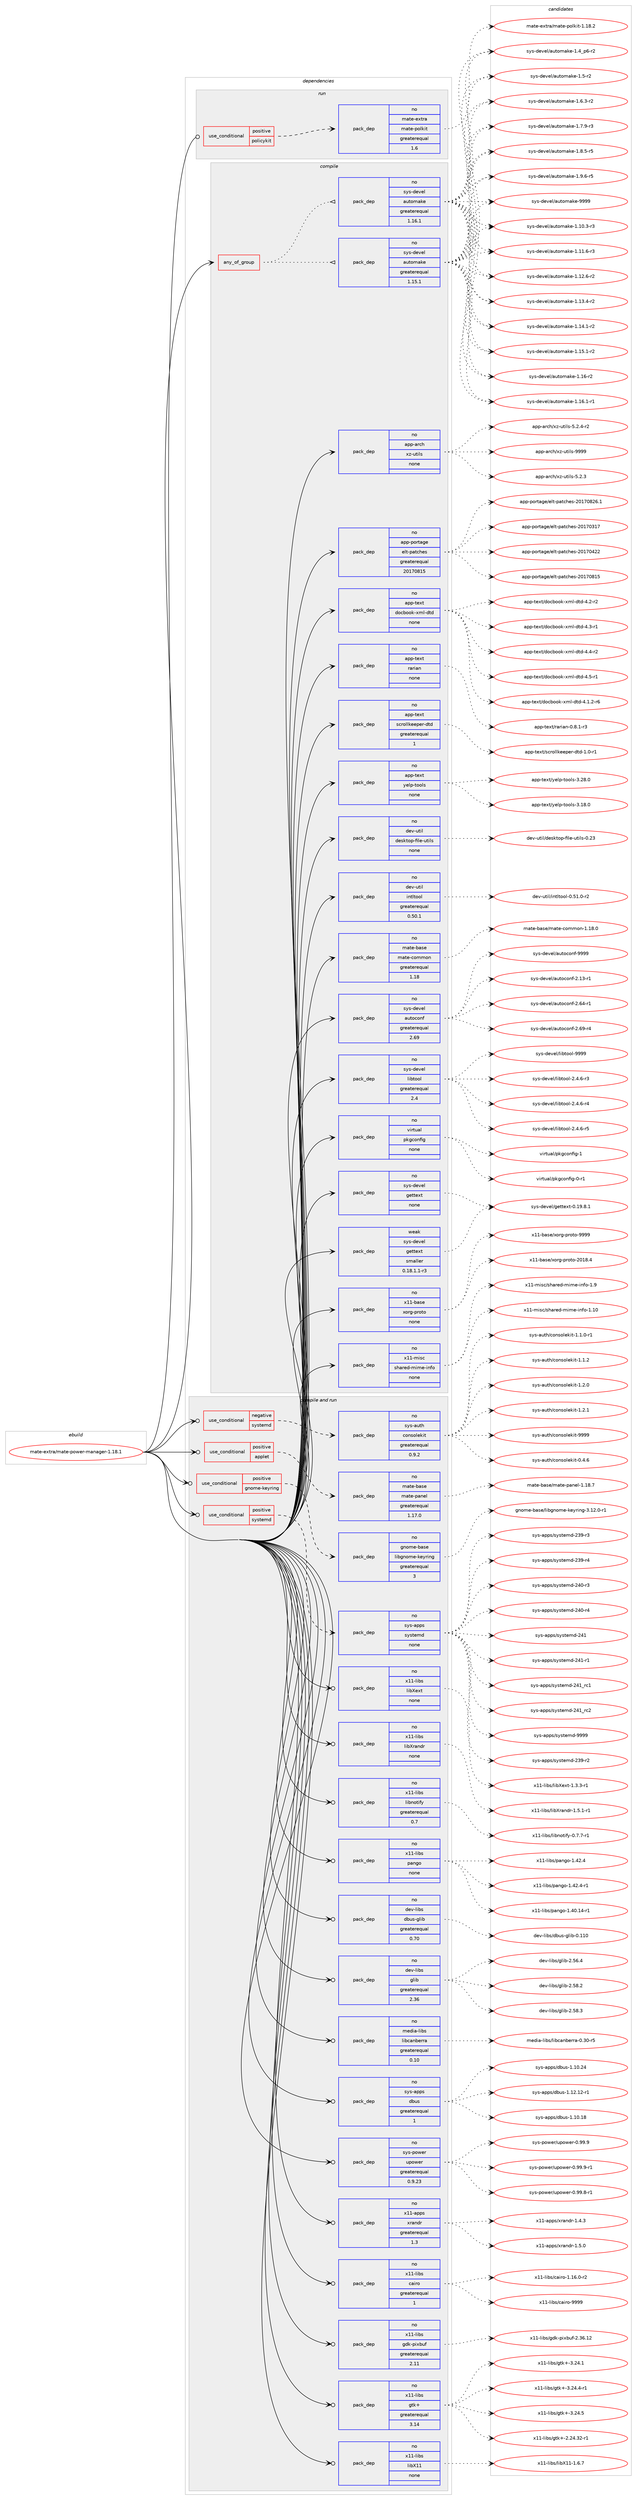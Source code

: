 digraph prolog {

# *************
# Graph options
# *************

newrank=true;
concentrate=true;
compound=true;
graph [rankdir=LR,fontname=Helvetica,fontsize=10,ranksep=1.5];#, ranksep=2.5, nodesep=0.2];
edge  [arrowhead=vee];
node  [fontname=Helvetica,fontsize=10];

# **********
# The ebuild
# **********

subgraph cluster_leftcol {
color=gray;
rank=same;
label=<<i>ebuild</i>>;
id [label="mate-extra/mate-power-manager-1.18.1", color=red, width=4, href="../mate-extra/mate-power-manager-1.18.1.svg"];
}

# ****************
# The dependencies
# ****************

subgraph cluster_midcol {
color=gray;
label=<<i>dependencies</i>>;
subgraph cluster_compile {
fillcolor="#eeeeee";
style=filled;
label=<<i>compile</i>>;
subgraph any24513 {
dependency1598413 [label=<<TABLE BORDER="0" CELLBORDER="1" CELLSPACING="0" CELLPADDING="4"><TR><TD CELLPADDING="10">any_of_group</TD></TR></TABLE>>, shape=none, color=red];subgraph pack1141757 {
dependency1598414 [label=<<TABLE BORDER="0" CELLBORDER="1" CELLSPACING="0" CELLPADDING="4" WIDTH="220"><TR><TD ROWSPAN="6" CELLPADDING="30">pack_dep</TD></TR><TR><TD WIDTH="110">no</TD></TR><TR><TD>sys-devel</TD></TR><TR><TD>automake</TD></TR><TR><TD>greaterequal</TD></TR><TR><TD>1.16.1</TD></TR></TABLE>>, shape=none, color=blue];
}
dependency1598413:e -> dependency1598414:w [weight=20,style="dotted",arrowhead="oinv"];
subgraph pack1141758 {
dependency1598415 [label=<<TABLE BORDER="0" CELLBORDER="1" CELLSPACING="0" CELLPADDING="4" WIDTH="220"><TR><TD ROWSPAN="6" CELLPADDING="30">pack_dep</TD></TR><TR><TD WIDTH="110">no</TD></TR><TR><TD>sys-devel</TD></TR><TR><TD>automake</TD></TR><TR><TD>greaterequal</TD></TR><TR><TD>1.15.1</TD></TR></TABLE>>, shape=none, color=blue];
}
dependency1598413:e -> dependency1598415:w [weight=20,style="dotted",arrowhead="oinv"];
}
id:e -> dependency1598413:w [weight=20,style="solid",arrowhead="vee"];
subgraph pack1141759 {
dependency1598416 [label=<<TABLE BORDER="0" CELLBORDER="1" CELLSPACING="0" CELLPADDING="4" WIDTH="220"><TR><TD ROWSPAN="6" CELLPADDING="30">pack_dep</TD></TR><TR><TD WIDTH="110">no</TD></TR><TR><TD>app-arch</TD></TR><TR><TD>xz-utils</TD></TR><TR><TD>none</TD></TR><TR><TD></TD></TR></TABLE>>, shape=none, color=blue];
}
id:e -> dependency1598416:w [weight=20,style="solid",arrowhead="vee"];
subgraph pack1141760 {
dependency1598417 [label=<<TABLE BORDER="0" CELLBORDER="1" CELLSPACING="0" CELLPADDING="4" WIDTH="220"><TR><TD ROWSPAN="6" CELLPADDING="30">pack_dep</TD></TR><TR><TD WIDTH="110">no</TD></TR><TR><TD>app-portage</TD></TR><TR><TD>elt-patches</TD></TR><TR><TD>greaterequal</TD></TR><TR><TD>20170815</TD></TR></TABLE>>, shape=none, color=blue];
}
id:e -> dependency1598417:w [weight=20,style="solid",arrowhead="vee"];
subgraph pack1141761 {
dependency1598418 [label=<<TABLE BORDER="0" CELLBORDER="1" CELLSPACING="0" CELLPADDING="4" WIDTH="220"><TR><TD ROWSPAN="6" CELLPADDING="30">pack_dep</TD></TR><TR><TD WIDTH="110">no</TD></TR><TR><TD>app-text</TD></TR><TR><TD>docbook-xml-dtd</TD></TR><TR><TD>none</TD></TR><TR><TD></TD></TR></TABLE>>, shape=none, color=blue];
}
id:e -> dependency1598418:w [weight=20,style="solid",arrowhead="vee"];
subgraph pack1141762 {
dependency1598419 [label=<<TABLE BORDER="0" CELLBORDER="1" CELLSPACING="0" CELLPADDING="4" WIDTH="220"><TR><TD ROWSPAN="6" CELLPADDING="30">pack_dep</TD></TR><TR><TD WIDTH="110">no</TD></TR><TR><TD>app-text</TD></TR><TR><TD>rarian</TD></TR><TR><TD>none</TD></TR><TR><TD></TD></TR></TABLE>>, shape=none, color=blue];
}
id:e -> dependency1598419:w [weight=20,style="solid",arrowhead="vee"];
subgraph pack1141763 {
dependency1598420 [label=<<TABLE BORDER="0" CELLBORDER="1" CELLSPACING="0" CELLPADDING="4" WIDTH="220"><TR><TD ROWSPAN="6" CELLPADDING="30">pack_dep</TD></TR><TR><TD WIDTH="110">no</TD></TR><TR><TD>app-text</TD></TR><TR><TD>scrollkeeper-dtd</TD></TR><TR><TD>greaterequal</TD></TR><TR><TD>1</TD></TR></TABLE>>, shape=none, color=blue];
}
id:e -> dependency1598420:w [weight=20,style="solid",arrowhead="vee"];
subgraph pack1141764 {
dependency1598421 [label=<<TABLE BORDER="0" CELLBORDER="1" CELLSPACING="0" CELLPADDING="4" WIDTH="220"><TR><TD ROWSPAN="6" CELLPADDING="30">pack_dep</TD></TR><TR><TD WIDTH="110">no</TD></TR><TR><TD>app-text</TD></TR><TR><TD>yelp-tools</TD></TR><TR><TD>none</TD></TR><TR><TD></TD></TR></TABLE>>, shape=none, color=blue];
}
id:e -> dependency1598421:w [weight=20,style="solid",arrowhead="vee"];
subgraph pack1141765 {
dependency1598422 [label=<<TABLE BORDER="0" CELLBORDER="1" CELLSPACING="0" CELLPADDING="4" WIDTH="220"><TR><TD ROWSPAN="6" CELLPADDING="30">pack_dep</TD></TR><TR><TD WIDTH="110">no</TD></TR><TR><TD>dev-util</TD></TR><TR><TD>desktop-file-utils</TD></TR><TR><TD>none</TD></TR><TR><TD></TD></TR></TABLE>>, shape=none, color=blue];
}
id:e -> dependency1598422:w [weight=20,style="solid",arrowhead="vee"];
subgraph pack1141766 {
dependency1598423 [label=<<TABLE BORDER="0" CELLBORDER="1" CELLSPACING="0" CELLPADDING="4" WIDTH="220"><TR><TD ROWSPAN="6" CELLPADDING="30">pack_dep</TD></TR><TR><TD WIDTH="110">no</TD></TR><TR><TD>dev-util</TD></TR><TR><TD>intltool</TD></TR><TR><TD>greaterequal</TD></TR><TR><TD>0.50.1</TD></TR></TABLE>>, shape=none, color=blue];
}
id:e -> dependency1598423:w [weight=20,style="solid",arrowhead="vee"];
subgraph pack1141767 {
dependency1598424 [label=<<TABLE BORDER="0" CELLBORDER="1" CELLSPACING="0" CELLPADDING="4" WIDTH="220"><TR><TD ROWSPAN="6" CELLPADDING="30">pack_dep</TD></TR><TR><TD WIDTH="110">no</TD></TR><TR><TD>mate-base</TD></TR><TR><TD>mate-common</TD></TR><TR><TD>greaterequal</TD></TR><TR><TD>1.18</TD></TR></TABLE>>, shape=none, color=blue];
}
id:e -> dependency1598424:w [weight=20,style="solid",arrowhead="vee"];
subgraph pack1141768 {
dependency1598425 [label=<<TABLE BORDER="0" CELLBORDER="1" CELLSPACING="0" CELLPADDING="4" WIDTH="220"><TR><TD ROWSPAN="6" CELLPADDING="30">pack_dep</TD></TR><TR><TD WIDTH="110">no</TD></TR><TR><TD>sys-devel</TD></TR><TR><TD>autoconf</TD></TR><TR><TD>greaterequal</TD></TR><TR><TD>2.69</TD></TR></TABLE>>, shape=none, color=blue];
}
id:e -> dependency1598425:w [weight=20,style="solid",arrowhead="vee"];
subgraph pack1141769 {
dependency1598426 [label=<<TABLE BORDER="0" CELLBORDER="1" CELLSPACING="0" CELLPADDING="4" WIDTH="220"><TR><TD ROWSPAN="6" CELLPADDING="30">pack_dep</TD></TR><TR><TD WIDTH="110">no</TD></TR><TR><TD>sys-devel</TD></TR><TR><TD>gettext</TD></TR><TR><TD>none</TD></TR><TR><TD></TD></TR></TABLE>>, shape=none, color=blue];
}
id:e -> dependency1598426:w [weight=20,style="solid",arrowhead="vee"];
subgraph pack1141770 {
dependency1598427 [label=<<TABLE BORDER="0" CELLBORDER="1" CELLSPACING="0" CELLPADDING="4" WIDTH="220"><TR><TD ROWSPAN="6" CELLPADDING="30">pack_dep</TD></TR><TR><TD WIDTH="110">no</TD></TR><TR><TD>sys-devel</TD></TR><TR><TD>libtool</TD></TR><TR><TD>greaterequal</TD></TR><TR><TD>2.4</TD></TR></TABLE>>, shape=none, color=blue];
}
id:e -> dependency1598427:w [weight=20,style="solid",arrowhead="vee"];
subgraph pack1141771 {
dependency1598428 [label=<<TABLE BORDER="0" CELLBORDER="1" CELLSPACING="0" CELLPADDING="4" WIDTH="220"><TR><TD ROWSPAN="6" CELLPADDING="30">pack_dep</TD></TR><TR><TD WIDTH="110">no</TD></TR><TR><TD>virtual</TD></TR><TR><TD>pkgconfig</TD></TR><TR><TD>none</TD></TR><TR><TD></TD></TR></TABLE>>, shape=none, color=blue];
}
id:e -> dependency1598428:w [weight=20,style="solid",arrowhead="vee"];
subgraph pack1141772 {
dependency1598429 [label=<<TABLE BORDER="0" CELLBORDER="1" CELLSPACING="0" CELLPADDING="4" WIDTH="220"><TR><TD ROWSPAN="6" CELLPADDING="30">pack_dep</TD></TR><TR><TD WIDTH="110">no</TD></TR><TR><TD>x11-base</TD></TR><TR><TD>xorg-proto</TD></TR><TR><TD>none</TD></TR><TR><TD></TD></TR></TABLE>>, shape=none, color=blue];
}
id:e -> dependency1598429:w [weight=20,style="solid",arrowhead="vee"];
subgraph pack1141773 {
dependency1598430 [label=<<TABLE BORDER="0" CELLBORDER="1" CELLSPACING="0" CELLPADDING="4" WIDTH="220"><TR><TD ROWSPAN="6" CELLPADDING="30">pack_dep</TD></TR><TR><TD WIDTH="110">no</TD></TR><TR><TD>x11-misc</TD></TR><TR><TD>shared-mime-info</TD></TR><TR><TD>none</TD></TR><TR><TD></TD></TR></TABLE>>, shape=none, color=blue];
}
id:e -> dependency1598430:w [weight=20,style="solid",arrowhead="vee"];
subgraph pack1141774 {
dependency1598431 [label=<<TABLE BORDER="0" CELLBORDER="1" CELLSPACING="0" CELLPADDING="4" WIDTH="220"><TR><TD ROWSPAN="6" CELLPADDING="30">pack_dep</TD></TR><TR><TD WIDTH="110">weak</TD></TR><TR><TD>sys-devel</TD></TR><TR><TD>gettext</TD></TR><TR><TD>smaller</TD></TR><TR><TD>0.18.1.1-r3</TD></TR></TABLE>>, shape=none, color=blue];
}
id:e -> dependency1598431:w [weight=20,style="solid",arrowhead="vee"];
}
subgraph cluster_compileandrun {
fillcolor="#eeeeee";
style=filled;
label=<<i>compile and run</i>>;
subgraph cond431497 {
dependency1598432 [label=<<TABLE BORDER="0" CELLBORDER="1" CELLSPACING="0" CELLPADDING="4"><TR><TD ROWSPAN="3" CELLPADDING="10">use_conditional</TD></TR><TR><TD>negative</TD></TR><TR><TD>systemd</TD></TR></TABLE>>, shape=none, color=red];
subgraph pack1141775 {
dependency1598433 [label=<<TABLE BORDER="0" CELLBORDER="1" CELLSPACING="0" CELLPADDING="4" WIDTH="220"><TR><TD ROWSPAN="6" CELLPADDING="30">pack_dep</TD></TR><TR><TD WIDTH="110">no</TD></TR><TR><TD>sys-auth</TD></TR><TR><TD>consolekit</TD></TR><TR><TD>greaterequal</TD></TR><TR><TD>0.9.2</TD></TR></TABLE>>, shape=none, color=blue];
}
dependency1598432:e -> dependency1598433:w [weight=20,style="dashed",arrowhead="vee"];
}
id:e -> dependency1598432:w [weight=20,style="solid",arrowhead="odotvee"];
subgraph cond431498 {
dependency1598434 [label=<<TABLE BORDER="0" CELLBORDER="1" CELLSPACING="0" CELLPADDING="4"><TR><TD ROWSPAN="3" CELLPADDING="10">use_conditional</TD></TR><TR><TD>positive</TD></TR><TR><TD>applet</TD></TR></TABLE>>, shape=none, color=red];
subgraph pack1141776 {
dependency1598435 [label=<<TABLE BORDER="0" CELLBORDER="1" CELLSPACING="0" CELLPADDING="4" WIDTH="220"><TR><TD ROWSPAN="6" CELLPADDING="30">pack_dep</TD></TR><TR><TD WIDTH="110">no</TD></TR><TR><TD>mate-base</TD></TR><TR><TD>mate-panel</TD></TR><TR><TD>greaterequal</TD></TR><TR><TD>1.17.0</TD></TR></TABLE>>, shape=none, color=blue];
}
dependency1598434:e -> dependency1598435:w [weight=20,style="dashed",arrowhead="vee"];
}
id:e -> dependency1598434:w [weight=20,style="solid",arrowhead="odotvee"];
subgraph cond431499 {
dependency1598436 [label=<<TABLE BORDER="0" CELLBORDER="1" CELLSPACING="0" CELLPADDING="4"><TR><TD ROWSPAN="3" CELLPADDING="10">use_conditional</TD></TR><TR><TD>positive</TD></TR><TR><TD>gnome-keyring</TD></TR></TABLE>>, shape=none, color=red];
subgraph pack1141777 {
dependency1598437 [label=<<TABLE BORDER="0" CELLBORDER="1" CELLSPACING="0" CELLPADDING="4" WIDTH="220"><TR><TD ROWSPAN="6" CELLPADDING="30">pack_dep</TD></TR><TR><TD WIDTH="110">no</TD></TR><TR><TD>gnome-base</TD></TR><TR><TD>libgnome-keyring</TD></TR><TR><TD>greaterequal</TD></TR><TR><TD>3</TD></TR></TABLE>>, shape=none, color=blue];
}
dependency1598436:e -> dependency1598437:w [weight=20,style="dashed",arrowhead="vee"];
}
id:e -> dependency1598436:w [weight=20,style="solid",arrowhead="odotvee"];
subgraph cond431500 {
dependency1598438 [label=<<TABLE BORDER="0" CELLBORDER="1" CELLSPACING="0" CELLPADDING="4"><TR><TD ROWSPAN="3" CELLPADDING="10">use_conditional</TD></TR><TR><TD>positive</TD></TR><TR><TD>systemd</TD></TR></TABLE>>, shape=none, color=red];
subgraph pack1141778 {
dependency1598439 [label=<<TABLE BORDER="0" CELLBORDER="1" CELLSPACING="0" CELLPADDING="4" WIDTH="220"><TR><TD ROWSPAN="6" CELLPADDING="30">pack_dep</TD></TR><TR><TD WIDTH="110">no</TD></TR><TR><TD>sys-apps</TD></TR><TR><TD>systemd</TD></TR><TR><TD>none</TD></TR><TR><TD></TD></TR></TABLE>>, shape=none, color=blue];
}
dependency1598438:e -> dependency1598439:w [weight=20,style="dashed",arrowhead="vee"];
}
id:e -> dependency1598438:w [weight=20,style="solid",arrowhead="odotvee"];
subgraph pack1141779 {
dependency1598440 [label=<<TABLE BORDER="0" CELLBORDER="1" CELLSPACING="0" CELLPADDING="4" WIDTH="220"><TR><TD ROWSPAN="6" CELLPADDING="30">pack_dep</TD></TR><TR><TD WIDTH="110">no</TD></TR><TR><TD>dev-libs</TD></TR><TR><TD>dbus-glib</TD></TR><TR><TD>greaterequal</TD></TR><TR><TD>0.70</TD></TR></TABLE>>, shape=none, color=blue];
}
id:e -> dependency1598440:w [weight=20,style="solid",arrowhead="odotvee"];
subgraph pack1141780 {
dependency1598441 [label=<<TABLE BORDER="0" CELLBORDER="1" CELLSPACING="0" CELLPADDING="4" WIDTH="220"><TR><TD ROWSPAN="6" CELLPADDING="30">pack_dep</TD></TR><TR><TD WIDTH="110">no</TD></TR><TR><TD>dev-libs</TD></TR><TR><TD>glib</TD></TR><TR><TD>greaterequal</TD></TR><TR><TD>2.36</TD></TR></TABLE>>, shape=none, color=blue];
}
id:e -> dependency1598441:w [weight=20,style="solid",arrowhead="odotvee"];
subgraph pack1141781 {
dependency1598442 [label=<<TABLE BORDER="0" CELLBORDER="1" CELLSPACING="0" CELLPADDING="4" WIDTH="220"><TR><TD ROWSPAN="6" CELLPADDING="30">pack_dep</TD></TR><TR><TD WIDTH="110">no</TD></TR><TR><TD>media-libs</TD></TR><TR><TD>libcanberra</TD></TR><TR><TD>greaterequal</TD></TR><TR><TD>0.10</TD></TR></TABLE>>, shape=none, color=blue];
}
id:e -> dependency1598442:w [weight=20,style="solid",arrowhead="odotvee"];
subgraph pack1141782 {
dependency1598443 [label=<<TABLE BORDER="0" CELLBORDER="1" CELLSPACING="0" CELLPADDING="4" WIDTH="220"><TR><TD ROWSPAN="6" CELLPADDING="30">pack_dep</TD></TR><TR><TD WIDTH="110">no</TD></TR><TR><TD>sys-apps</TD></TR><TR><TD>dbus</TD></TR><TR><TD>greaterequal</TD></TR><TR><TD>1</TD></TR></TABLE>>, shape=none, color=blue];
}
id:e -> dependency1598443:w [weight=20,style="solid",arrowhead="odotvee"];
subgraph pack1141783 {
dependency1598444 [label=<<TABLE BORDER="0" CELLBORDER="1" CELLSPACING="0" CELLPADDING="4" WIDTH="220"><TR><TD ROWSPAN="6" CELLPADDING="30">pack_dep</TD></TR><TR><TD WIDTH="110">no</TD></TR><TR><TD>sys-power</TD></TR><TR><TD>upower</TD></TR><TR><TD>greaterequal</TD></TR><TR><TD>0.9.23</TD></TR></TABLE>>, shape=none, color=blue];
}
id:e -> dependency1598444:w [weight=20,style="solid",arrowhead="odotvee"];
subgraph pack1141784 {
dependency1598445 [label=<<TABLE BORDER="0" CELLBORDER="1" CELLSPACING="0" CELLPADDING="4" WIDTH="220"><TR><TD ROWSPAN="6" CELLPADDING="30">pack_dep</TD></TR><TR><TD WIDTH="110">no</TD></TR><TR><TD>x11-apps</TD></TR><TR><TD>xrandr</TD></TR><TR><TD>greaterequal</TD></TR><TR><TD>1.3</TD></TR></TABLE>>, shape=none, color=blue];
}
id:e -> dependency1598445:w [weight=20,style="solid",arrowhead="odotvee"];
subgraph pack1141785 {
dependency1598446 [label=<<TABLE BORDER="0" CELLBORDER="1" CELLSPACING="0" CELLPADDING="4" WIDTH="220"><TR><TD ROWSPAN="6" CELLPADDING="30">pack_dep</TD></TR><TR><TD WIDTH="110">no</TD></TR><TR><TD>x11-libs</TD></TR><TR><TD>cairo</TD></TR><TR><TD>greaterequal</TD></TR><TR><TD>1</TD></TR></TABLE>>, shape=none, color=blue];
}
id:e -> dependency1598446:w [weight=20,style="solid",arrowhead="odotvee"];
subgraph pack1141786 {
dependency1598447 [label=<<TABLE BORDER="0" CELLBORDER="1" CELLSPACING="0" CELLPADDING="4" WIDTH="220"><TR><TD ROWSPAN="6" CELLPADDING="30">pack_dep</TD></TR><TR><TD WIDTH="110">no</TD></TR><TR><TD>x11-libs</TD></TR><TR><TD>gdk-pixbuf</TD></TR><TR><TD>greaterequal</TD></TR><TR><TD>2.11</TD></TR></TABLE>>, shape=none, color=blue];
}
id:e -> dependency1598447:w [weight=20,style="solid",arrowhead="odotvee"];
subgraph pack1141787 {
dependency1598448 [label=<<TABLE BORDER="0" CELLBORDER="1" CELLSPACING="0" CELLPADDING="4" WIDTH="220"><TR><TD ROWSPAN="6" CELLPADDING="30">pack_dep</TD></TR><TR><TD WIDTH="110">no</TD></TR><TR><TD>x11-libs</TD></TR><TR><TD>gtk+</TD></TR><TR><TD>greaterequal</TD></TR><TR><TD>3.14</TD></TR></TABLE>>, shape=none, color=blue];
}
id:e -> dependency1598448:w [weight=20,style="solid",arrowhead="odotvee"];
subgraph pack1141788 {
dependency1598449 [label=<<TABLE BORDER="0" CELLBORDER="1" CELLSPACING="0" CELLPADDING="4" WIDTH="220"><TR><TD ROWSPAN="6" CELLPADDING="30">pack_dep</TD></TR><TR><TD WIDTH="110">no</TD></TR><TR><TD>x11-libs</TD></TR><TR><TD>libX11</TD></TR><TR><TD>none</TD></TR><TR><TD></TD></TR></TABLE>>, shape=none, color=blue];
}
id:e -> dependency1598449:w [weight=20,style="solid",arrowhead="odotvee"];
subgraph pack1141789 {
dependency1598450 [label=<<TABLE BORDER="0" CELLBORDER="1" CELLSPACING="0" CELLPADDING="4" WIDTH="220"><TR><TD ROWSPAN="6" CELLPADDING="30">pack_dep</TD></TR><TR><TD WIDTH="110">no</TD></TR><TR><TD>x11-libs</TD></TR><TR><TD>libXext</TD></TR><TR><TD>none</TD></TR><TR><TD></TD></TR></TABLE>>, shape=none, color=blue];
}
id:e -> dependency1598450:w [weight=20,style="solid",arrowhead="odotvee"];
subgraph pack1141790 {
dependency1598451 [label=<<TABLE BORDER="0" CELLBORDER="1" CELLSPACING="0" CELLPADDING="4" WIDTH="220"><TR><TD ROWSPAN="6" CELLPADDING="30">pack_dep</TD></TR><TR><TD WIDTH="110">no</TD></TR><TR><TD>x11-libs</TD></TR><TR><TD>libXrandr</TD></TR><TR><TD>none</TD></TR><TR><TD></TD></TR></TABLE>>, shape=none, color=blue];
}
id:e -> dependency1598451:w [weight=20,style="solid",arrowhead="odotvee"];
subgraph pack1141791 {
dependency1598452 [label=<<TABLE BORDER="0" CELLBORDER="1" CELLSPACING="0" CELLPADDING="4" WIDTH="220"><TR><TD ROWSPAN="6" CELLPADDING="30">pack_dep</TD></TR><TR><TD WIDTH="110">no</TD></TR><TR><TD>x11-libs</TD></TR><TR><TD>libnotify</TD></TR><TR><TD>greaterequal</TD></TR><TR><TD>0.7</TD></TR></TABLE>>, shape=none, color=blue];
}
id:e -> dependency1598452:w [weight=20,style="solid",arrowhead="odotvee"];
subgraph pack1141792 {
dependency1598453 [label=<<TABLE BORDER="0" CELLBORDER="1" CELLSPACING="0" CELLPADDING="4" WIDTH="220"><TR><TD ROWSPAN="6" CELLPADDING="30">pack_dep</TD></TR><TR><TD WIDTH="110">no</TD></TR><TR><TD>x11-libs</TD></TR><TR><TD>pango</TD></TR><TR><TD>none</TD></TR><TR><TD></TD></TR></TABLE>>, shape=none, color=blue];
}
id:e -> dependency1598453:w [weight=20,style="solid",arrowhead="odotvee"];
}
subgraph cluster_run {
fillcolor="#eeeeee";
style=filled;
label=<<i>run</i>>;
subgraph cond431501 {
dependency1598454 [label=<<TABLE BORDER="0" CELLBORDER="1" CELLSPACING="0" CELLPADDING="4"><TR><TD ROWSPAN="3" CELLPADDING="10">use_conditional</TD></TR><TR><TD>positive</TD></TR><TR><TD>policykit</TD></TR></TABLE>>, shape=none, color=red];
subgraph pack1141793 {
dependency1598455 [label=<<TABLE BORDER="0" CELLBORDER="1" CELLSPACING="0" CELLPADDING="4" WIDTH="220"><TR><TD ROWSPAN="6" CELLPADDING="30">pack_dep</TD></TR><TR><TD WIDTH="110">no</TD></TR><TR><TD>mate-extra</TD></TR><TR><TD>mate-polkit</TD></TR><TR><TD>greaterequal</TD></TR><TR><TD>1.6</TD></TR></TABLE>>, shape=none, color=blue];
}
dependency1598454:e -> dependency1598455:w [weight=20,style="dashed",arrowhead="vee"];
}
id:e -> dependency1598454:w [weight=20,style="solid",arrowhead="odot"];
}
}

# **************
# The candidates
# **************

subgraph cluster_choices {
rank=same;
color=gray;
label=<<i>candidates</i>>;

subgraph choice1141757 {
color=black;
nodesep=1;
choice11512111545100101118101108479711711611110997107101454946494846514511451 [label="sys-devel/automake-1.10.3-r3", color=red, width=4,href="../sys-devel/automake-1.10.3-r3.svg"];
choice11512111545100101118101108479711711611110997107101454946494946544511451 [label="sys-devel/automake-1.11.6-r3", color=red, width=4,href="../sys-devel/automake-1.11.6-r3.svg"];
choice11512111545100101118101108479711711611110997107101454946495046544511450 [label="sys-devel/automake-1.12.6-r2", color=red, width=4,href="../sys-devel/automake-1.12.6-r2.svg"];
choice11512111545100101118101108479711711611110997107101454946495146524511450 [label="sys-devel/automake-1.13.4-r2", color=red, width=4,href="../sys-devel/automake-1.13.4-r2.svg"];
choice11512111545100101118101108479711711611110997107101454946495246494511450 [label="sys-devel/automake-1.14.1-r2", color=red, width=4,href="../sys-devel/automake-1.14.1-r2.svg"];
choice11512111545100101118101108479711711611110997107101454946495346494511450 [label="sys-devel/automake-1.15.1-r2", color=red, width=4,href="../sys-devel/automake-1.15.1-r2.svg"];
choice1151211154510010111810110847971171161111099710710145494649544511450 [label="sys-devel/automake-1.16-r2", color=red, width=4,href="../sys-devel/automake-1.16-r2.svg"];
choice11512111545100101118101108479711711611110997107101454946495446494511449 [label="sys-devel/automake-1.16.1-r1", color=red, width=4,href="../sys-devel/automake-1.16.1-r1.svg"];
choice115121115451001011181011084797117116111109971071014549465295112544511450 [label="sys-devel/automake-1.4_p6-r2", color=red, width=4,href="../sys-devel/automake-1.4_p6-r2.svg"];
choice11512111545100101118101108479711711611110997107101454946534511450 [label="sys-devel/automake-1.5-r2", color=red, width=4,href="../sys-devel/automake-1.5-r2.svg"];
choice115121115451001011181011084797117116111109971071014549465446514511450 [label="sys-devel/automake-1.6.3-r2", color=red, width=4,href="../sys-devel/automake-1.6.3-r2.svg"];
choice115121115451001011181011084797117116111109971071014549465546574511451 [label="sys-devel/automake-1.7.9-r3", color=red, width=4,href="../sys-devel/automake-1.7.9-r3.svg"];
choice115121115451001011181011084797117116111109971071014549465646534511453 [label="sys-devel/automake-1.8.5-r5", color=red, width=4,href="../sys-devel/automake-1.8.5-r5.svg"];
choice115121115451001011181011084797117116111109971071014549465746544511453 [label="sys-devel/automake-1.9.6-r5", color=red, width=4,href="../sys-devel/automake-1.9.6-r5.svg"];
choice115121115451001011181011084797117116111109971071014557575757 [label="sys-devel/automake-9999", color=red, width=4,href="../sys-devel/automake-9999.svg"];
dependency1598414:e -> choice11512111545100101118101108479711711611110997107101454946494846514511451:w [style=dotted,weight="100"];
dependency1598414:e -> choice11512111545100101118101108479711711611110997107101454946494946544511451:w [style=dotted,weight="100"];
dependency1598414:e -> choice11512111545100101118101108479711711611110997107101454946495046544511450:w [style=dotted,weight="100"];
dependency1598414:e -> choice11512111545100101118101108479711711611110997107101454946495146524511450:w [style=dotted,weight="100"];
dependency1598414:e -> choice11512111545100101118101108479711711611110997107101454946495246494511450:w [style=dotted,weight="100"];
dependency1598414:e -> choice11512111545100101118101108479711711611110997107101454946495346494511450:w [style=dotted,weight="100"];
dependency1598414:e -> choice1151211154510010111810110847971171161111099710710145494649544511450:w [style=dotted,weight="100"];
dependency1598414:e -> choice11512111545100101118101108479711711611110997107101454946495446494511449:w [style=dotted,weight="100"];
dependency1598414:e -> choice115121115451001011181011084797117116111109971071014549465295112544511450:w [style=dotted,weight="100"];
dependency1598414:e -> choice11512111545100101118101108479711711611110997107101454946534511450:w [style=dotted,weight="100"];
dependency1598414:e -> choice115121115451001011181011084797117116111109971071014549465446514511450:w [style=dotted,weight="100"];
dependency1598414:e -> choice115121115451001011181011084797117116111109971071014549465546574511451:w [style=dotted,weight="100"];
dependency1598414:e -> choice115121115451001011181011084797117116111109971071014549465646534511453:w [style=dotted,weight="100"];
dependency1598414:e -> choice115121115451001011181011084797117116111109971071014549465746544511453:w [style=dotted,weight="100"];
dependency1598414:e -> choice115121115451001011181011084797117116111109971071014557575757:w [style=dotted,weight="100"];
}
subgraph choice1141758 {
color=black;
nodesep=1;
choice11512111545100101118101108479711711611110997107101454946494846514511451 [label="sys-devel/automake-1.10.3-r3", color=red, width=4,href="../sys-devel/automake-1.10.3-r3.svg"];
choice11512111545100101118101108479711711611110997107101454946494946544511451 [label="sys-devel/automake-1.11.6-r3", color=red, width=4,href="../sys-devel/automake-1.11.6-r3.svg"];
choice11512111545100101118101108479711711611110997107101454946495046544511450 [label="sys-devel/automake-1.12.6-r2", color=red, width=4,href="../sys-devel/automake-1.12.6-r2.svg"];
choice11512111545100101118101108479711711611110997107101454946495146524511450 [label="sys-devel/automake-1.13.4-r2", color=red, width=4,href="../sys-devel/automake-1.13.4-r2.svg"];
choice11512111545100101118101108479711711611110997107101454946495246494511450 [label="sys-devel/automake-1.14.1-r2", color=red, width=4,href="../sys-devel/automake-1.14.1-r2.svg"];
choice11512111545100101118101108479711711611110997107101454946495346494511450 [label="sys-devel/automake-1.15.1-r2", color=red, width=4,href="../sys-devel/automake-1.15.1-r2.svg"];
choice1151211154510010111810110847971171161111099710710145494649544511450 [label="sys-devel/automake-1.16-r2", color=red, width=4,href="../sys-devel/automake-1.16-r2.svg"];
choice11512111545100101118101108479711711611110997107101454946495446494511449 [label="sys-devel/automake-1.16.1-r1", color=red, width=4,href="../sys-devel/automake-1.16.1-r1.svg"];
choice115121115451001011181011084797117116111109971071014549465295112544511450 [label="sys-devel/automake-1.4_p6-r2", color=red, width=4,href="../sys-devel/automake-1.4_p6-r2.svg"];
choice11512111545100101118101108479711711611110997107101454946534511450 [label="sys-devel/automake-1.5-r2", color=red, width=4,href="../sys-devel/automake-1.5-r2.svg"];
choice115121115451001011181011084797117116111109971071014549465446514511450 [label="sys-devel/automake-1.6.3-r2", color=red, width=4,href="../sys-devel/automake-1.6.3-r2.svg"];
choice115121115451001011181011084797117116111109971071014549465546574511451 [label="sys-devel/automake-1.7.9-r3", color=red, width=4,href="../sys-devel/automake-1.7.9-r3.svg"];
choice115121115451001011181011084797117116111109971071014549465646534511453 [label="sys-devel/automake-1.8.5-r5", color=red, width=4,href="../sys-devel/automake-1.8.5-r5.svg"];
choice115121115451001011181011084797117116111109971071014549465746544511453 [label="sys-devel/automake-1.9.6-r5", color=red, width=4,href="../sys-devel/automake-1.9.6-r5.svg"];
choice115121115451001011181011084797117116111109971071014557575757 [label="sys-devel/automake-9999", color=red, width=4,href="../sys-devel/automake-9999.svg"];
dependency1598415:e -> choice11512111545100101118101108479711711611110997107101454946494846514511451:w [style=dotted,weight="100"];
dependency1598415:e -> choice11512111545100101118101108479711711611110997107101454946494946544511451:w [style=dotted,weight="100"];
dependency1598415:e -> choice11512111545100101118101108479711711611110997107101454946495046544511450:w [style=dotted,weight="100"];
dependency1598415:e -> choice11512111545100101118101108479711711611110997107101454946495146524511450:w [style=dotted,weight="100"];
dependency1598415:e -> choice11512111545100101118101108479711711611110997107101454946495246494511450:w [style=dotted,weight="100"];
dependency1598415:e -> choice11512111545100101118101108479711711611110997107101454946495346494511450:w [style=dotted,weight="100"];
dependency1598415:e -> choice1151211154510010111810110847971171161111099710710145494649544511450:w [style=dotted,weight="100"];
dependency1598415:e -> choice11512111545100101118101108479711711611110997107101454946495446494511449:w [style=dotted,weight="100"];
dependency1598415:e -> choice115121115451001011181011084797117116111109971071014549465295112544511450:w [style=dotted,weight="100"];
dependency1598415:e -> choice11512111545100101118101108479711711611110997107101454946534511450:w [style=dotted,weight="100"];
dependency1598415:e -> choice115121115451001011181011084797117116111109971071014549465446514511450:w [style=dotted,weight="100"];
dependency1598415:e -> choice115121115451001011181011084797117116111109971071014549465546574511451:w [style=dotted,weight="100"];
dependency1598415:e -> choice115121115451001011181011084797117116111109971071014549465646534511453:w [style=dotted,weight="100"];
dependency1598415:e -> choice115121115451001011181011084797117116111109971071014549465746544511453:w [style=dotted,weight="100"];
dependency1598415:e -> choice115121115451001011181011084797117116111109971071014557575757:w [style=dotted,weight="100"];
}
subgraph choice1141759 {
color=black;
nodesep=1;
choice971121124597114991044712012245117116105108115455346504651 [label="app-arch/xz-utils-5.2.3", color=red, width=4,href="../app-arch/xz-utils-5.2.3.svg"];
choice9711211245971149910447120122451171161051081154553465046524511450 [label="app-arch/xz-utils-5.2.4-r2", color=red, width=4,href="../app-arch/xz-utils-5.2.4-r2.svg"];
choice9711211245971149910447120122451171161051081154557575757 [label="app-arch/xz-utils-9999", color=red, width=4,href="../app-arch/xz-utils-9999.svg"];
dependency1598416:e -> choice971121124597114991044712012245117116105108115455346504651:w [style=dotted,weight="100"];
dependency1598416:e -> choice9711211245971149910447120122451171161051081154553465046524511450:w [style=dotted,weight="100"];
dependency1598416:e -> choice9711211245971149910447120122451171161051081154557575757:w [style=dotted,weight="100"];
}
subgraph choice1141760 {
color=black;
nodesep=1;
choice97112112451121111141169710310147101108116451129711699104101115455048495548514955 [label="app-portage/elt-patches-20170317", color=red, width=4,href="../app-portage/elt-patches-20170317.svg"];
choice97112112451121111141169710310147101108116451129711699104101115455048495548525050 [label="app-portage/elt-patches-20170422", color=red, width=4,href="../app-portage/elt-patches-20170422.svg"];
choice97112112451121111141169710310147101108116451129711699104101115455048495548564953 [label="app-portage/elt-patches-20170815", color=red, width=4,href="../app-portage/elt-patches-20170815.svg"];
choice971121124511211111411697103101471011081164511297116991041011154550484955485650544649 [label="app-portage/elt-patches-20170826.1", color=red, width=4,href="../app-portage/elt-patches-20170826.1.svg"];
dependency1598417:e -> choice97112112451121111141169710310147101108116451129711699104101115455048495548514955:w [style=dotted,weight="100"];
dependency1598417:e -> choice97112112451121111141169710310147101108116451129711699104101115455048495548525050:w [style=dotted,weight="100"];
dependency1598417:e -> choice97112112451121111141169710310147101108116451129711699104101115455048495548564953:w [style=dotted,weight="100"];
dependency1598417:e -> choice971121124511211111411697103101471011081164511297116991041011154550484955485650544649:w [style=dotted,weight="100"];
}
subgraph choice1141761 {
color=black;
nodesep=1;
choice971121124511610112011647100111999811111110745120109108451001161004552464946504511454 [label="app-text/docbook-xml-dtd-4.1.2-r6", color=red, width=4,href="../app-text/docbook-xml-dtd-4.1.2-r6.svg"];
choice97112112451161011201164710011199981111111074512010910845100116100455246504511450 [label="app-text/docbook-xml-dtd-4.2-r2", color=red, width=4,href="../app-text/docbook-xml-dtd-4.2-r2.svg"];
choice97112112451161011201164710011199981111111074512010910845100116100455246514511449 [label="app-text/docbook-xml-dtd-4.3-r1", color=red, width=4,href="../app-text/docbook-xml-dtd-4.3-r1.svg"];
choice97112112451161011201164710011199981111111074512010910845100116100455246524511450 [label="app-text/docbook-xml-dtd-4.4-r2", color=red, width=4,href="../app-text/docbook-xml-dtd-4.4-r2.svg"];
choice97112112451161011201164710011199981111111074512010910845100116100455246534511449 [label="app-text/docbook-xml-dtd-4.5-r1", color=red, width=4,href="../app-text/docbook-xml-dtd-4.5-r1.svg"];
dependency1598418:e -> choice971121124511610112011647100111999811111110745120109108451001161004552464946504511454:w [style=dotted,weight="100"];
dependency1598418:e -> choice97112112451161011201164710011199981111111074512010910845100116100455246504511450:w [style=dotted,weight="100"];
dependency1598418:e -> choice97112112451161011201164710011199981111111074512010910845100116100455246514511449:w [style=dotted,weight="100"];
dependency1598418:e -> choice97112112451161011201164710011199981111111074512010910845100116100455246524511450:w [style=dotted,weight="100"];
dependency1598418:e -> choice97112112451161011201164710011199981111111074512010910845100116100455246534511449:w [style=dotted,weight="100"];
}
subgraph choice1141762 {
color=black;
nodesep=1;
choice97112112451161011201164711497114105971104548465646494511451 [label="app-text/rarian-0.8.1-r3", color=red, width=4,href="../app-text/rarian-0.8.1-r3.svg"];
dependency1598419:e -> choice97112112451161011201164711497114105971104548465646494511451:w [style=dotted,weight="100"];
}
subgraph choice1141763 {
color=black;
nodesep=1;
choice9711211245116101120116471159911411110810810710110111210111445100116100454946484511449 [label="app-text/scrollkeeper-dtd-1.0-r1", color=red, width=4,href="../app-text/scrollkeeper-dtd-1.0-r1.svg"];
dependency1598420:e -> choice9711211245116101120116471159911411110810810710110111210111445100116100454946484511449:w [style=dotted,weight="100"];
}
subgraph choice1141764 {
color=black;
nodesep=1;
choice9711211245116101120116471211011081124511611111110811545514649564648 [label="app-text/yelp-tools-3.18.0", color=red, width=4,href="../app-text/yelp-tools-3.18.0.svg"];
choice9711211245116101120116471211011081124511611111110811545514650564648 [label="app-text/yelp-tools-3.28.0", color=red, width=4,href="../app-text/yelp-tools-3.28.0.svg"];
dependency1598421:e -> choice9711211245116101120116471211011081124511611111110811545514649564648:w [style=dotted,weight="100"];
dependency1598421:e -> choice9711211245116101120116471211011081124511611111110811545514650564648:w [style=dotted,weight="100"];
}
subgraph choice1141765 {
color=black;
nodesep=1;
choice100101118451171161051084710010111510711611111245102105108101451171161051081154548465051 [label="dev-util/desktop-file-utils-0.23", color=red, width=4,href="../dev-util/desktop-file-utils-0.23.svg"];
dependency1598422:e -> choice100101118451171161051084710010111510711611111245102105108101451171161051081154548465051:w [style=dotted,weight="100"];
}
subgraph choice1141766 {
color=black;
nodesep=1;
choice1001011184511711610510847105110116108116111111108454846534946484511450 [label="dev-util/intltool-0.51.0-r2", color=red, width=4,href="../dev-util/intltool-0.51.0-r2.svg"];
dependency1598423:e -> choice1001011184511711610510847105110116108116111111108454846534946484511450:w [style=dotted,weight="100"];
}
subgraph choice1141767 {
color=black;
nodesep=1;
choice109971161014598971151014710997116101459911110910911111045494649564648 [label="mate-base/mate-common-1.18.0", color=red, width=4,href="../mate-base/mate-common-1.18.0.svg"];
dependency1598424:e -> choice109971161014598971151014710997116101459911110910911111045494649564648:w [style=dotted,weight="100"];
}
subgraph choice1141768 {
color=black;
nodesep=1;
choice1151211154510010111810110847971171161119911111010245504649514511449 [label="sys-devel/autoconf-2.13-r1", color=red, width=4,href="../sys-devel/autoconf-2.13-r1.svg"];
choice1151211154510010111810110847971171161119911111010245504654524511449 [label="sys-devel/autoconf-2.64-r1", color=red, width=4,href="../sys-devel/autoconf-2.64-r1.svg"];
choice1151211154510010111810110847971171161119911111010245504654574511452 [label="sys-devel/autoconf-2.69-r4", color=red, width=4,href="../sys-devel/autoconf-2.69-r4.svg"];
choice115121115451001011181011084797117116111991111101024557575757 [label="sys-devel/autoconf-9999", color=red, width=4,href="../sys-devel/autoconf-9999.svg"];
dependency1598425:e -> choice1151211154510010111810110847971171161119911111010245504649514511449:w [style=dotted,weight="100"];
dependency1598425:e -> choice1151211154510010111810110847971171161119911111010245504654524511449:w [style=dotted,weight="100"];
dependency1598425:e -> choice1151211154510010111810110847971171161119911111010245504654574511452:w [style=dotted,weight="100"];
dependency1598425:e -> choice115121115451001011181011084797117116111991111101024557575757:w [style=dotted,weight="100"];
}
subgraph choice1141769 {
color=black;
nodesep=1;
choice1151211154510010111810110847103101116116101120116454846495746564649 [label="sys-devel/gettext-0.19.8.1", color=red, width=4,href="../sys-devel/gettext-0.19.8.1.svg"];
dependency1598426:e -> choice1151211154510010111810110847103101116116101120116454846495746564649:w [style=dotted,weight="100"];
}
subgraph choice1141770 {
color=black;
nodesep=1;
choice1151211154510010111810110847108105981161111111084550465246544511451 [label="sys-devel/libtool-2.4.6-r3", color=red, width=4,href="../sys-devel/libtool-2.4.6-r3.svg"];
choice1151211154510010111810110847108105981161111111084550465246544511452 [label="sys-devel/libtool-2.4.6-r4", color=red, width=4,href="../sys-devel/libtool-2.4.6-r4.svg"];
choice1151211154510010111810110847108105981161111111084550465246544511453 [label="sys-devel/libtool-2.4.6-r5", color=red, width=4,href="../sys-devel/libtool-2.4.6-r5.svg"];
choice1151211154510010111810110847108105981161111111084557575757 [label="sys-devel/libtool-9999", color=red, width=4,href="../sys-devel/libtool-9999.svg"];
dependency1598427:e -> choice1151211154510010111810110847108105981161111111084550465246544511451:w [style=dotted,weight="100"];
dependency1598427:e -> choice1151211154510010111810110847108105981161111111084550465246544511452:w [style=dotted,weight="100"];
dependency1598427:e -> choice1151211154510010111810110847108105981161111111084550465246544511453:w [style=dotted,weight="100"];
dependency1598427:e -> choice1151211154510010111810110847108105981161111111084557575757:w [style=dotted,weight="100"];
}
subgraph choice1141771 {
color=black;
nodesep=1;
choice11810511411611797108471121071039911111010210510345484511449 [label="virtual/pkgconfig-0-r1", color=red, width=4,href="../virtual/pkgconfig-0-r1.svg"];
choice1181051141161179710847112107103991111101021051034549 [label="virtual/pkgconfig-1", color=red, width=4,href="../virtual/pkgconfig-1.svg"];
dependency1598428:e -> choice11810511411611797108471121071039911111010210510345484511449:w [style=dotted,weight="100"];
dependency1598428:e -> choice1181051141161179710847112107103991111101021051034549:w [style=dotted,weight="100"];
}
subgraph choice1141772 {
color=black;
nodesep=1;
choice1204949459897115101471201111141034511211411111611145504849564652 [label="x11-base/xorg-proto-2018.4", color=red, width=4,href="../x11-base/xorg-proto-2018.4.svg"];
choice120494945989711510147120111114103451121141111161114557575757 [label="x11-base/xorg-proto-9999", color=red, width=4,href="../x11-base/xorg-proto-9999.svg"];
dependency1598429:e -> choice1204949459897115101471201111141034511211411111611145504849564652:w [style=dotted,weight="100"];
dependency1598429:e -> choice120494945989711510147120111114103451121141111161114557575757:w [style=dotted,weight="100"];
}
subgraph choice1141773 {
color=black;
nodesep=1;
choice12049494510910511599471151049711410110045109105109101451051101021114549464948 [label="x11-misc/shared-mime-info-1.10", color=red, width=4,href="../x11-misc/shared-mime-info-1.10.svg"];
choice120494945109105115994711510497114101100451091051091014510511010211145494657 [label="x11-misc/shared-mime-info-1.9", color=red, width=4,href="../x11-misc/shared-mime-info-1.9.svg"];
dependency1598430:e -> choice12049494510910511599471151049711410110045109105109101451051101021114549464948:w [style=dotted,weight="100"];
dependency1598430:e -> choice120494945109105115994711510497114101100451091051091014510511010211145494657:w [style=dotted,weight="100"];
}
subgraph choice1141774 {
color=black;
nodesep=1;
choice1151211154510010111810110847103101116116101120116454846495746564649 [label="sys-devel/gettext-0.19.8.1", color=red, width=4,href="../sys-devel/gettext-0.19.8.1.svg"];
dependency1598431:e -> choice1151211154510010111810110847103101116116101120116454846495746564649:w [style=dotted,weight="100"];
}
subgraph choice1141775 {
color=black;
nodesep=1;
choice11512111545971171161044799111110115111108101107105116454846524654 [label="sys-auth/consolekit-0.4.6", color=red, width=4,href="../sys-auth/consolekit-0.4.6.svg"];
choice115121115459711711610447991111101151111081011071051164549464946484511449 [label="sys-auth/consolekit-1.1.0-r1", color=red, width=4,href="../sys-auth/consolekit-1.1.0-r1.svg"];
choice11512111545971171161044799111110115111108101107105116454946494650 [label="sys-auth/consolekit-1.1.2", color=red, width=4,href="../sys-auth/consolekit-1.1.2.svg"];
choice11512111545971171161044799111110115111108101107105116454946504648 [label="sys-auth/consolekit-1.2.0", color=red, width=4,href="../sys-auth/consolekit-1.2.0.svg"];
choice11512111545971171161044799111110115111108101107105116454946504649 [label="sys-auth/consolekit-1.2.1", color=red, width=4,href="../sys-auth/consolekit-1.2.1.svg"];
choice115121115459711711610447991111101151111081011071051164557575757 [label="sys-auth/consolekit-9999", color=red, width=4,href="../sys-auth/consolekit-9999.svg"];
dependency1598433:e -> choice11512111545971171161044799111110115111108101107105116454846524654:w [style=dotted,weight="100"];
dependency1598433:e -> choice115121115459711711610447991111101151111081011071051164549464946484511449:w [style=dotted,weight="100"];
dependency1598433:e -> choice11512111545971171161044799111110115111108101107105116454946494650:w [style=dotted,weight="100"];
dependency1598433:e -> choice11512111545971171161044799111110115111108101107105116454946504648:w [style=dotted,weight="100"];
dependency1598433:e -> choice11512111545971171161044799111110115111108101107105116454946504649:w [style=dotted,weight="100"];
dependency1598433:e -> choice115121115459711711610447991111101151111081011071051164557575757:w [style=dotted,weight="100"];
}
subgraph choice1141776 {
color=black;
nodesep=1;
choice109971161014598971151014710997116101451129711010110845494649564655 [label="mate-base/mate-panel-1.18.7", color=red, width=4,href="../mate-base/mate-panel-1.18.7.svg"];
dependency1598435:e -> choice109971161014598971151014710997116101451129711010110845494649564655:w [style=dotted,weight="100"];
}
subgraph choice1141777 {
color=black;
nodesep=1;
choice103110111109101459897115101471081059810311011110910145107101121114105110103455146495046484511449 [label="gnome-base/libgnome-keyring-3.12.0-r1", color=red, width=4,href="../gnome-base/libgnome-keyring-3.12.0-r1.svg"];
dependency1598437:e -> choice103110111109101459897115101471081059810311011110910145107101121114105110103455146495046484511449:w [style=dotted,weight="100"];
}
subgraph choice1141778 {
color=black;
nodesep=1;
choice115121115459711211211547115121115116101109100455051574511450 [label="sys-apps/systemd-239-r2", color=red, width=4,href="../sys-apps/systemd-239-r2.svg"];
choice115121115459711211211547115121115116101109100455051574511451 [label="sys-apps/systemd-239-r3", color=red, width=4,href="../sys-apps/systemd-239-r3.svg"];
choice115121115459711211211547115121115116101109100455051574511452 [label="sys-apps/systemd-239-r4", color=red, width=4,href="../sys-apps/systemd-239-r4.svg"];
choice115121115459711211211547115121115116101109100455052484511451 [label="sys-apps/systemd-240-r3", color=red, width=4,href="../sys-apps/systemd-240-r3.svg"];
choice115121115459711211211547115121115116101109100455052484511452 [label="sys-apps/systemd-240-r4", color=red, width=4,href="../sys-apps/systemd-240-r4.svg"];
choice11512111545971121121154711512111511610110910045505249 [label="sys-apps/systemd-241", color=red, width=4,href="../sys-apps/systemd-241.svg"];
choice115121115459711211211547115121115116101109100455052494511449 [label="sys-apps/systemd-241-r1", color=red, width=4,href="../sys-apps/systemd-241-r1.svg"];
choice11512111545971121121154711512111511610110910045505249951149949 [label="sys-apps/systemd-241_rc1", color=red, width=4,href="../sys-apps/systemd-241_rc1.svg"];
choice11512111545971121121154711512111511610110910045505249951149950 [label="sys-apps/systemd-241_rc2", color=red, width=4,href="../sys-apps/systemd-241_rc2.svg"];
choice1151211154597112112115471151211151161011091004557575757 [label="sys-apps/systemd-9999", color=red, width=4,href="../sys-apps/systemd-9999.svg"];
dependency1598439:e -> choice115121115459711211211547115121115116101109100455051574511450:w [style=dotted,weight="100"];
dependency1598439:e -> choice115121115459711211211547115121115116101109100455051574511451:w [style=dotted,weight="100"];
dependency1598439:e -> choice115121115459711211211547115121115116101109100455051574511452:w [style=dotted,weight="100"];
dependency1598439:e -> choice115121115459711211211547115121115116101109100455052484511451:w [style=dotted,weight="100"];
dependency1598439:e -> choice115121115459711211211547115121115116101109100455052484511452:w [style=dotted,weight="100"];
dependency1598439:e -> choice11512111545971121121154711512111511610110910045505249:w [style=dotted,weight="100"];
dependency1598439:e -> choice115121115459711211211547115121115116101109100455052494511449:w [style=dotted,weight="100"];
dependency1598439:e -> choice11512111545971121121154711512111511610110910045505249951149949:w [style=dotted,weight="100"];
dependency1598439:e -> choice11512111545971121121154711512111511610110910045505249951149950:w [style=dotted,weight="100"];
dependency1598439:e -> choice1151211154597112112115471151211151161011091004557575757:w [style=dotted,weight="100"];
}
subgraph choice1141779 {
color=black;
nodesep=1;
choice100101118451081059811547100981171154510310810598454846494948 [label="dev-libs/dbus-glib-0.110", color=red, width=4,href="../dev-libs/dbus-glib-0.110.svg"];
dependency1598440:e -> choice100101118451081059811547100981171154510310810598454846494948:w [style=dotted,weight="100"];
}
subgraph choice1141780 {
color=black;
nodesep=1;
choice1001011184510810598115471031081059845504653544652 [label="dev-libs/glib-2.56.4", color=red, width=4,href="../dev-libs/glib-2.56.4.svg"];
choice1001011184510810598115471031081059845504653564650 [label="dev-libs/glib-2.58.2", color=red, width=4,href="../dev-libs/glib-2.58.2.svg"];
choice1001011184510810598115471031081059845504653564651 [label="dev-libs/glib-2.58.3", color=red, width=4,href="../dev-libs/glib-2.58.3.svg"];
dependency1598441:e -> choice1001011184510810598115471031081059845504653544652:w [style=dotted,weight="100"];
dependency1598441:e -> choice1001011184510810598115471031081059845504653564650:w [style=dotted,weight="100"];
dependency1598441:e -> choice1001011184510810598115471031081059845504653564651:w [style=dotted,weight="100"];
}
subgraph choice1141781 {
color=black;
nodesep=1;
choice10910110010597451081059811547108105989997110981011141149745484651484511453 [label="media-libs/libcanberra-0.30-r5", color=red, width=4,href="../media-libs/libcanberra-0.30-r5.svg"];
dependency1598442:e -> choice10910110010597451081059811547108105989997110981011141149745484651484511453:w [style=dotted,weight="100"];
}
subgraph choice1141782 {
color=black;
nodesep=1;
choice115121115459711211211547100981171154549464948464956 [label="sys-apps/dbus-1.10.18", color=red, width=4,href="../sys-apps/dbus-1.10.18.svg"];
choice115121115459711211211547100981171154549464948465052 [label="sys-apps/dbus-1.10.24", color=red, width=4,href="../sys-apps/dbus-1.10.24.svg"];
choice1151211154597112112115471009811711545494649504649504511449 [label="sys-apps/dbus-1.12.12-r1", color=red, width=4,href="../sys-apps/dbus-1.12.12-r1.svg"];
dependency1598443:e -> choice115121115459711211211547100981171154549464948464956:w [style=dotted,weight="100"];
dependency1598443:e -> choice115121115459711211211547100981171154549464948465052:w [style=dotted,weight="100"];
dependency1598443:e -> choice1151211154597112112115471009811711545494649504649504511449:w [style=dotted,weight="100"];
}
subgraph choice1141783 {
color=black;
nodesep=1;
choice1151211154511211111910111447117112111119101114454846575746564511449 [label="sys-power/upower-0.99.8-r1", color=red, width=4,href="../sys-power/upower-0.99.8-r1.svg"];
choice115121115451121111191011144711711211111910111445484657574657 [label="sys-power/upower-0.99.9", color=red, width=4,href="../sys-power/upower-0.99.9.svg"];
choice1151211154511211111910111447117112111119101114454846575746574511449 [label="sys-power/upower-0.99.9-r1", color=red, width=4,href="../sys-power/upower-0.99.9-r1.svg"];
dependency1598444:e -> choice1151211154511211111910111447117112111119101114454846575746564511449:w [style=dotted,weight="100"];
dependency1598444:e -> choice115121115451121111191011144711711211111910111445484657574657:w [style=dotted,weight="100"];
dependency1598444:e -> choice1151211154511211111910111447117112111119101114454846575746574511449:w [style=dotted,weight="100"];
}
subgraph choice1141784 {
color=black;
nodesep=1;
choice120494945971121121154712011497110100114454946524651 [label="x11-apps/xrandr-1.4.3", color=red, width=4,href="../x11-apps/xrandr-1.4.3.svg"];
choice120494945971121121154712011497110100114454946534648 [label="x11-apps/xrandr-1.5.0", color=red, width=4,href="../x11-apps/xrandr-1.5.0.svg"];
dependency1598445:e -> choice120494945971121121154712011497110100114454946524651:w [style=dotted,weight="100"];
dependency1598445:e -> choice120494945971121121154712011497110100114454946534648:w [style=dotted,weight="100"];
}
subgraph choice1141785 {
color=black;
nodesep=1;
choice12049494510810598115479997105114111454946495446484511450 [label="x11-libs/cairo-1.16.0-r2", color=red, width=4,href="../x11-libs/cairo-1.16.0-r2.svg"];
choice120494945108105981154799971051141114557575757 [label="x11-libs/cairo-9999", color=red, width=4,href="../x11-libs/cairo-9999.svg"];
dependency1598446:e -> choice12049494510810598115479997105114111454946495446484511450:w [style=dotted,weight="100"];
dependency1598446:e -> choice120494945108105981154799971051141114557575757:w [style=dotted,weight="100"];
}
subgraph choice1141786 {
color=black;
nodesep=1;
choice120494945108105981154710310010745112105120981171024550465154464950 [label="x11-libs/gdk-pixbuf-2.36.12", color=red, width=4,href="../x11-libs/gdk-pixbuf-2.36.12.svg"];
dependency1598447:e -> choice120494945108105981154710310010745112105120981171024550465154464950:w [style=dotted,weight="100"];
}
subgraph choice1141787 {
color=black;
nodesep=1;
choice12049494510810598115471031161074345504650524651504511449 [label="x11-libs/gtk+-2.24.32-r1", color=red, width=4,href="../x11-libs/gtk+-2.24.32-r1.svg"];
choice12049494510810598115471031161074345514650524649 [label="x11-libs/gtk+-3.24.1", color=red, width=4,href="../x11-libs/gtk+-3.24.1.svg"];
choice120494945108105981154710311610743455146505246524511449 [label="x11-libs/gtk+-3.24.4-r1", color=red, width=4,href="../x11-libs/gtk+-3.24.4-r1.svg"];
choice12049494510810598115471031161074345514650524653 [label="x11-libs/gtk+-3.24.5", color=red, width=4,href="../x11-libs/gtk+-3.24.5.svg"];
dependency1598448:e -> choice12049494510810598115471031161074345504650524651504511449:w [style=dotted,weight="100"];
dependency1598448:e -> choice12049494510810598115471031161074345514650524649:w [style=dotted,weight="100"];
dependency1598448:e -> choice120494945108105981154710311610743455146505246524511449:w [style=dotted,weight="100"];
dependency1598448:e -> choice12049494510810598115471031161074345514650524653:w [style=dotted,weight="100"];
}
subgraph choice1141788 {
color=black;
nodesep=1;
choice120494945108105981154710810598884949454946544655 [label="x11-libs/libX11-1.6.7", color=red, width=4,href="../x11-libs/libX11-1.6.7.svg"];
dependency1598449:e -> choice120494945108105981154710810598884949454946544655:w [style=dotted,weight="100"];
}
subgraph choice1141789 {
color=black;
nodesep=1;
choice120494945108105981154710810598881011201164549465146514511449 [label="x11-libs/libXext-1.3.3-r1", color=red, width=4,href="../x11-libs/libXext-1.3.3-r1.svg"];
dependency1598450:e -> choice120494945108105981154710810598881011201164549465146514511449:w [style=dotted,weight="100"];
}
subgraph choice1141790 {
color=black;
nodesep=1;
choice12049494510810598115471081059888114971101001144549465346494511449 [label="x11-libs/libXrandr-1.5.1-r1", color=red, width=4,href="../x11-libs/libXrandr-1.5.1-r1.svg"];
dependency1598451:e -> choice12049494510810598115471081059888114971101001144549465346494511449:w [style=dotted,weight="100"];
}
subgraph choice1141791 {
color=black;
nodesep=1;
choice1204949451081059811547108105981101111161051021214548465546554511449 [label="x11-libs/libnotify-0.7.7-r1", color=red, width=4,href="../x11-libs/libnotify-0.7.7-r1.svg"];
dependency1598452:e -> choice1204949451081059811547108105981101111161051021214548465546554511449:w [style=dotted,weight="100"];
}
subgraph choice1141792 {
color=black;
nodesep=1;
choice12049494510810598115471129711010311145494652484649524511449 [label="x11-libs/pango-1.40.14-r1", color=red, width=4,href="../x11-libs/pango-1.40.14-r1.svg"];
choice12049494510810598115471129711010311145494652504652 [label="x11-libs/pango-1.42.4", color=red, width=4,href="../x11-libs/pango-1.42.4.svg"];
choice120494945108105981154711297110103111454946525046524511449 [label="x11-libs/pango-1.42.4-r1", color=red, width=4,href="../x11-libs/pango-1.42.4-r1.svg"];
dependency1598453:e -> choice12049494510810598115471129711010311145494652484649524511449:w [style=dotted,weight="100"];
dependency1598453:e -> choice12049494510810598115471129711010311145494652504652:w [style=dotted,weight="100"];
dependency1598453:e -> choice120494945108105981154711297110103111454946525046524511449:w [style=dotted,weight="100"];
}
subgraph choice1141793 {
color=black;
nodesep=1;
choice10997116101451011201161149747109971161014511211110810710511645494649564650 [label="mate-extra/mate-polkit-1.18.2", color=red, width=4,href="../mate-extra/mate-polkit-1.18.2.svg"];
dependency1598455:e -> choice10997116101451011201161149747109971161014511211110810710511645494649564650:w [style=dotted,weight="100"];
}
}

}
